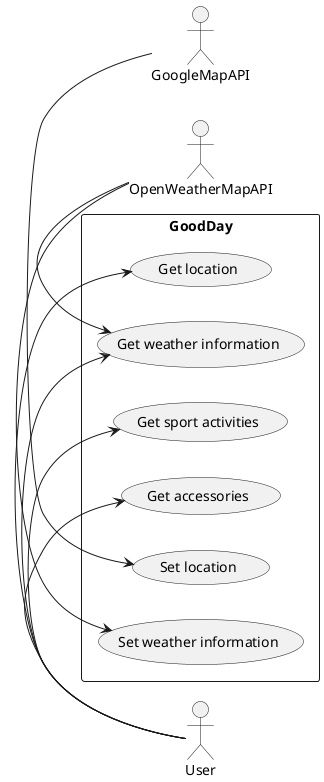 @startuml

actor User
actor GoogleMapAPI
actor OpenWeatherMapAPI

left to right direction

rectangle GoodDay{
    User -> (Get location)
    User -> (Get weather information)
    User -> (Get sport activities)
    User -> (Get accessories)
    OpenWeatherMapAPI -left-> (Get weather information)
    GoogleMapAPI -left-> (Set location)
    OpenWeatherMapAPI -left-> (Set weather information)
}

@enduml